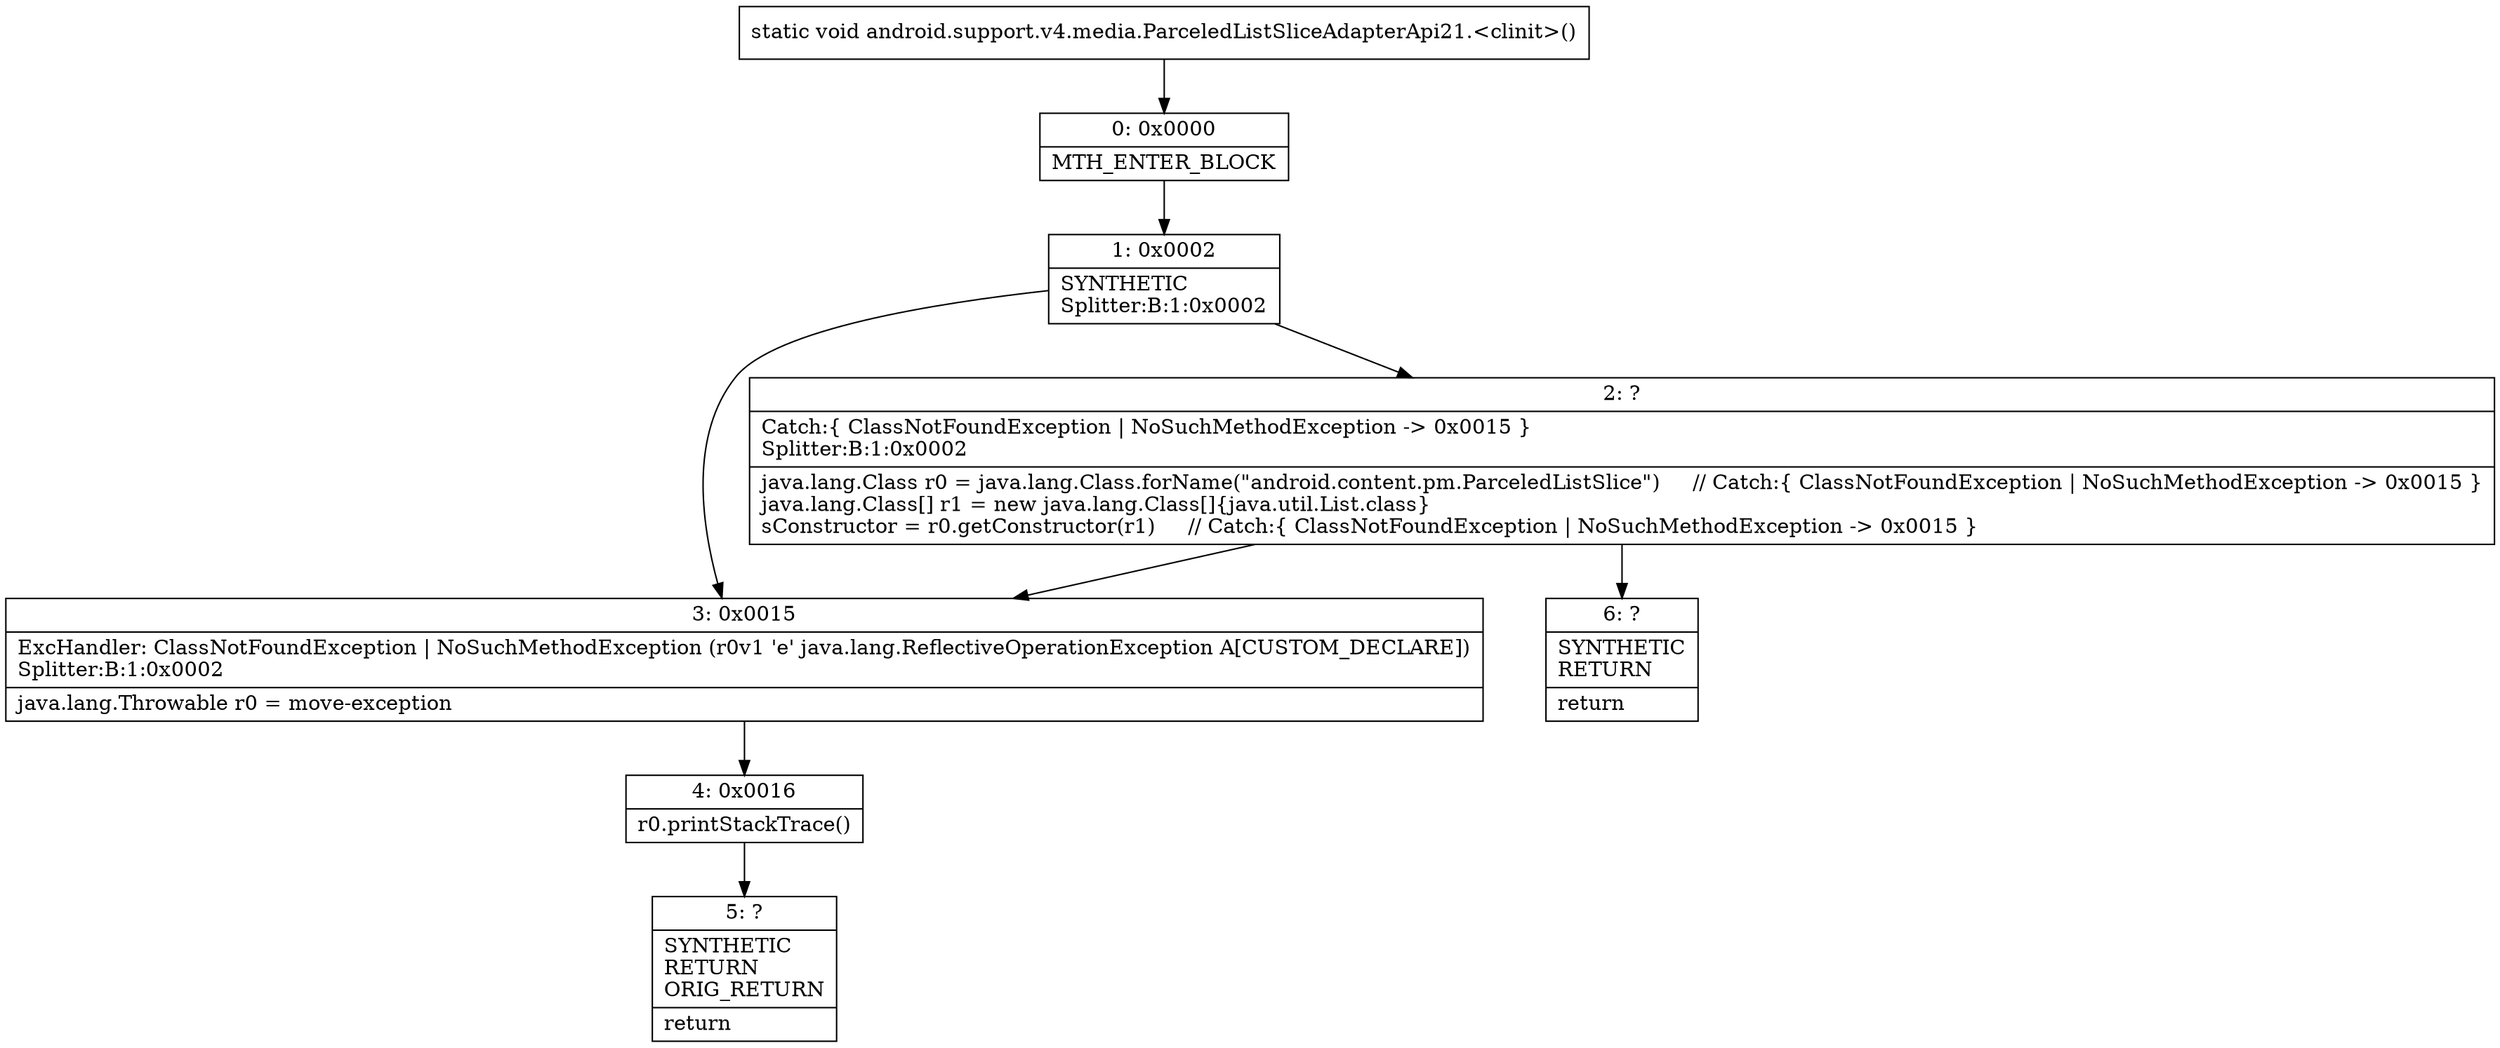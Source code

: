 digraph "CFG forandroid.support.v4.media.ParceledListSliceAdapterApi21.\<clinit\>()V" {
Node_0 [shape=record,label="{0\:\ 0x0000|MTH_ENTER_BLOCK\l}"];
Node_1 [shape=record,label="{1\:\ 0x0002|SYNTHETIC\lSplitter:B:1:0x0002\l}"];
Node_2 [shape=record,label="{2\:\ ?|Catch:\{ ClassNotFoundException \| NoSuchMethodException \-\> 0x0015 \}\lSplitter:B:1:0x0002\l|java.lang.Class r0 = java.lang.Class.forName(\"android.content.pm.ParceledListSlice\")     \/\/ Catch:\{ ClassNotFoundException \| NoSuchMethodException \-\> 0x0015 \}\ljava.lang.Class[] r1 = new java.lang.Class[]\{java.util.List.class\}\lsConstructor = r0.getConstructor(r1)     \/\/ Catch:\{ ClassNotFoundException \| NoSuchMethodException \-\> 0x0015 \}\l}"];
Node_3 [shape=record,label="{3\:\ 0x0015|ExcHandler: ClassNotFoundException \| NoSuchMethodException (r0v1 'e' java.lang.ReflectiveOperationException A[CUSTOM_DECLARE])\lSplitter:B:1:0x0002\l|java.lang.Throwable r0 = move\-exception\l}"];
Node_4 [shape=record,label="{4\:\ 0x0016|r0.printStackTrace()\l}"];
Node_5 [shape=record,label="{5\:\ ?|SYNTHETIC\lRETURN\lORIG_RETURN\l|return\l}"];
Node_6 [shape=record,label="{6\:\ ?|SYNTHETIC\lRETURN\l|return\l}"];
MethodNode[shape=record,label="{static void android.support.v4.media.ParceledListSliceAdapterApi21.\<clinit\>() }"];
MethodNode -> Node_0;
Node_0 -> Node_1;
Node_1 -> Node_2;
Node_1 -> Node_3;
Node_2 -> Node_3;
Node_2 -> Node_6;
Node_3 -> Node_4;
Node_4 -> Node_5;
}

